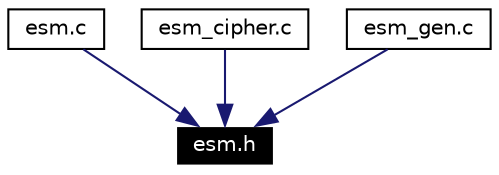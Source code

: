 digraph G
{
  edge [fontname="Helvetica",fontsize=10,labelfontname="Helvetica",labelfontsize=10];
  node [fontname="Helvetica",fontsize=10,shape=record];
  Node243 [label="esm.h",height=0.2,width=0.4,color="white", fillcolor="black", style="filled" fontcolor="white"];
  Node244 -> Node243 [color="midnightblue",fontsize=10,style="solid",fontname="Helvetica"];
  Node244 [label="esm.c",height=0.2,width=0.4,color="black",URL="$esm_8c.html"];
  Node245 -> Node243 [color="midnightblue",fontsize=10,style="solid",fontname="Helvetica"];
  Node245 [label="esm_cipher.c",height=0.2,width=0.4,color="black",URL="$esm__cipher_8c.html"];
  Node246 -> Node243 [color="midnightblue",fontsize=10,style="solid",fontname="Helvetica"];
  Node246 [label="esm_gen.c",height=0.2,width=0.4,color="black",URL="$esm__gen_8c.html"];
}
